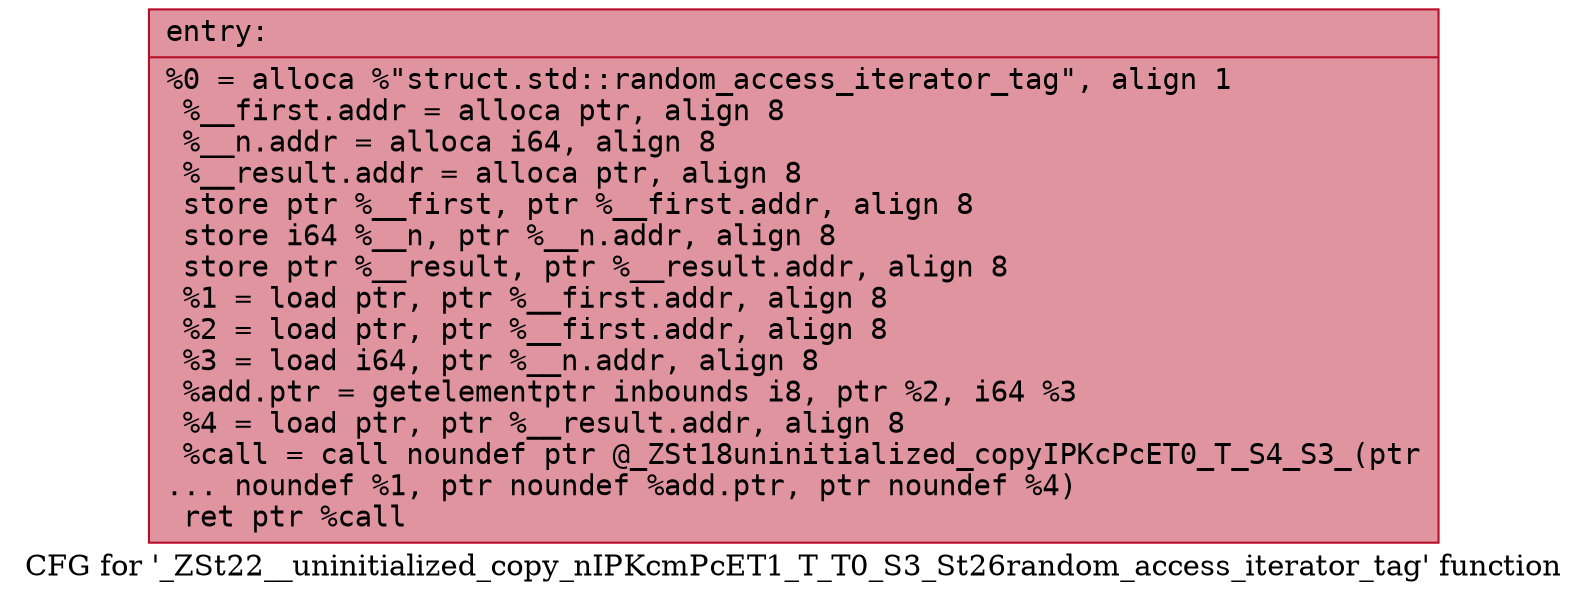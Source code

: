 digraph "CFG for '_ZSt22__uninitialized_copy_nIPKcmPcET1_T_T0_S3_St26random_access_iterator_tag' function" {
	label="CFG for '_ZSt22__uninitialized_copy_nIPKcmPcET1_T_T0_S3_St26random_access_iterator_tag' function";

	Node0x556bfec0ee40 [shape=record,color="#b70d28ff", style=filled, fillcolor="#b70d2870" fontname="Courier",label="{entry:\l|  %0 = alloca %\"struct.std::random_access_iterator_tag\", align 1\l  %__first.addr = alloca ptr, align 8\l  %__n.addr = alloca i64, align 8\l  %__result.addr = alloca ptr, align 8\l  store ptr %__first, ptr %__first.addr, align 8\l  store i64 %__n, ptr %__n.addr, align 8\l  store ptr %__result, ptr %__result.addr, align 8\l  %1 = load ptr, ptr %__first.addr, align 8\l  %2 = load ptr, ptr %__first.addr, align 8\l  %3 = load i64, ptr %__n.addr, align 8\l  %add.ptr = getelementptr inbounds i8, ptr %2, i64 %3\l  %4 = load ptr, ptr %__result.addr, align 8\l  %call = call noundef ptr @_ZSt18uninitialized_copyIPKcPcET0_T_S4_S3_(ptr\l... noundef %1, ptr noundef %add.ptr, ptr noundef %4)\l  ret ptr %call\l}"];
}
